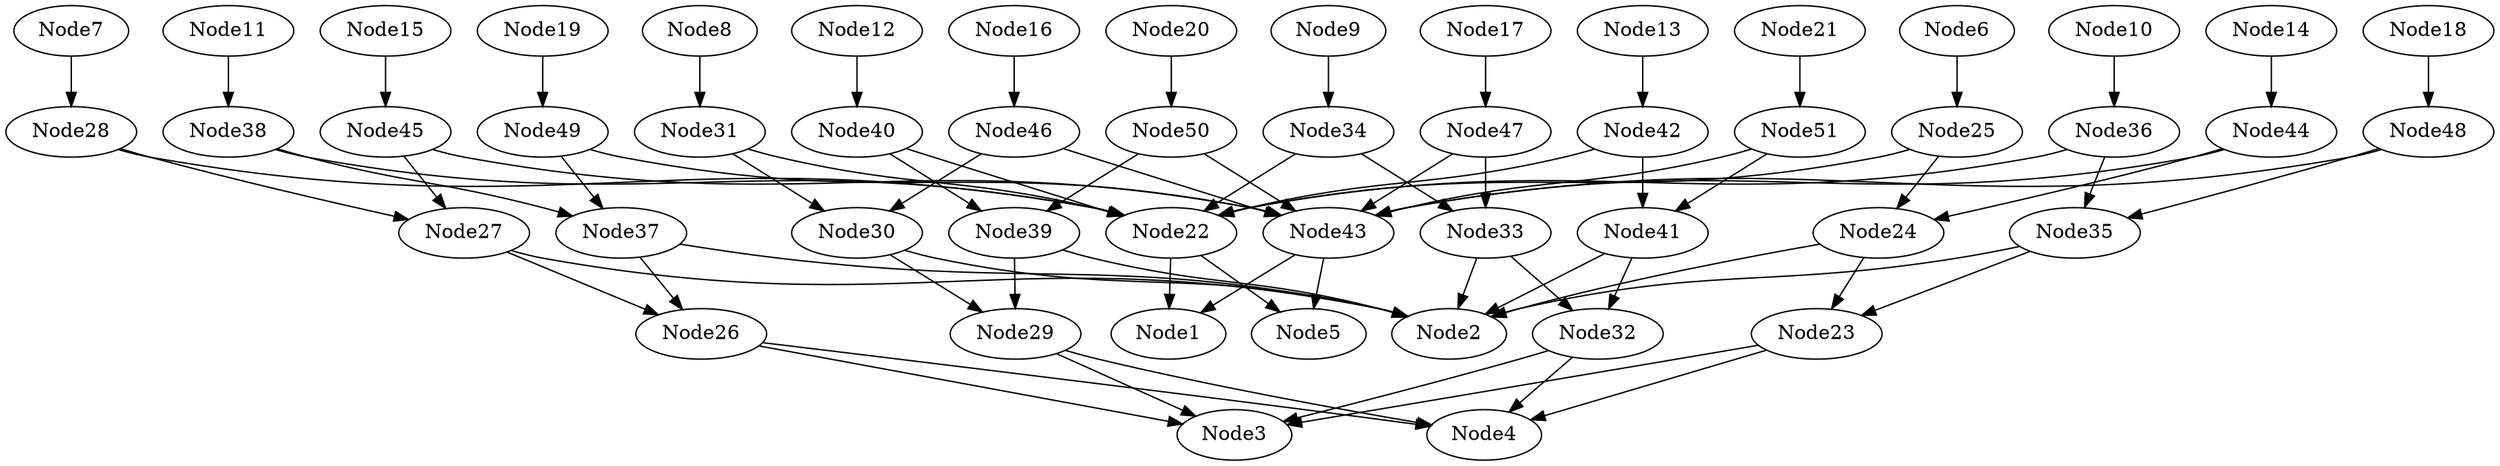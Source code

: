 # Network structure generated by ABC

digraph network {

Node6 -> Node25 [style = solid];
Node7 -> Node28 [style = solid];
Node8 -> Node31 [style = solid];
Node9 -> Node34 [style = solid];
Node10 -> Node36 [style = solid];
Node11 -> Node38 [style = solid];
Node12 -> Node40 [style = solid];
Node13 -> Node42 [style = solid];
Node14 -> Node44 [style = solid];
Node15 -> Node45 [style = solid];
Node16 -> Node46 [style = solid];
Node17 -> Node47 [style = solid];
Node18 -> Node48 [style = solid];
Node19 -> Node49 [style = solid];
Node20 -> Node50 [style = solid];
Node21 -> Node51 [style = solid];
Node22 -> Node1 [style = solid];
Node22 -> Node5 [style = solid];
Node23 -> Node3 [style = solid];
Node23 -> Node4 [style = solid];
Node24 -> Node2 [style = solid];
Node24 -> Node23 [style = solid];
Node25 -> Node22 [style = solid];
Node25 -> Node24 [style = solid];
Node26 -> Node3 [style = solid];
Node26 -> Node4 [style = solid];
Node27 -> Node2 [style = solid];
Node27 -> Node26 [style = solid];
Node28 -> Node22 [style = solid];
Node28 -> Node27 [style = solid];
Node29 -> Node3 [style = solid];
Node29 -> Node4 [style = solid];
Node30 -> Node2 [style = solid];
Node30 -> Node29 [style = solid];
Node31 -> Node22 [style = solid];
Node31 -> Node30 [style = solid];
Node32 -> Node3 [style = solid];
Node32 -> Node4 [style = solid];
Node33 -> Node2 [style = solid];
Node33 -> Node32 [style = solid];
Node34 -> Node22 [style = solid];
Node34 -> Node33 [style = solid];
Node35 -> Node2 [style = solid];
Node35 -> Node23 [style = solid];
Node36 -> Node22 [style = solid];
Node36 -> Node35 [style = solid];
Node37 -> Node2 [style = solid];
Node37 -> Node26 [style = solid];
Node38 -> Node22 [style = solid];
Node38 -> Node37 [style = solid];
Node39 -> Node2 [style = solid];
Node39 -> Node29 [style = solid];
Node40 -> Node22 [style = solid];
Node40 -> Node39 [style = solid];
Node41 -> Node2 [style = solid];
Node41 -> Node32 [style = solid];
Node42 -> Node22 [style = solid];
Node42 -> Node41 [style = solid];
Node43 -> Node1 [style = solid];
Node43 -> Node5 [style = solid];
Node44 -> Node24 [style = solid];
Node44 -> Node43 [style = solid];
Node45 -> Node27 [style = solid];
Node45 -> Node43 [style = solid];
Node46 -> Node30 [style = solid];
Node46 -> Node43 [style = solid];
Node47 -> Node33 [style = solid];
Node47 -> Node43 [style = solid];
Node48 -> Node35 [style = solid];
Node48 -> Node43 [style = solid];
Node49 -> Node37 [style = solid];
Node49 -> Node43 [style = solid];
Node50 -> Node39 [style = solid];
Node50 -> Node43 [style = solid];
Node51 -> Node41 [style = solid];
Node51 -> Node43 [style = solid];
}

